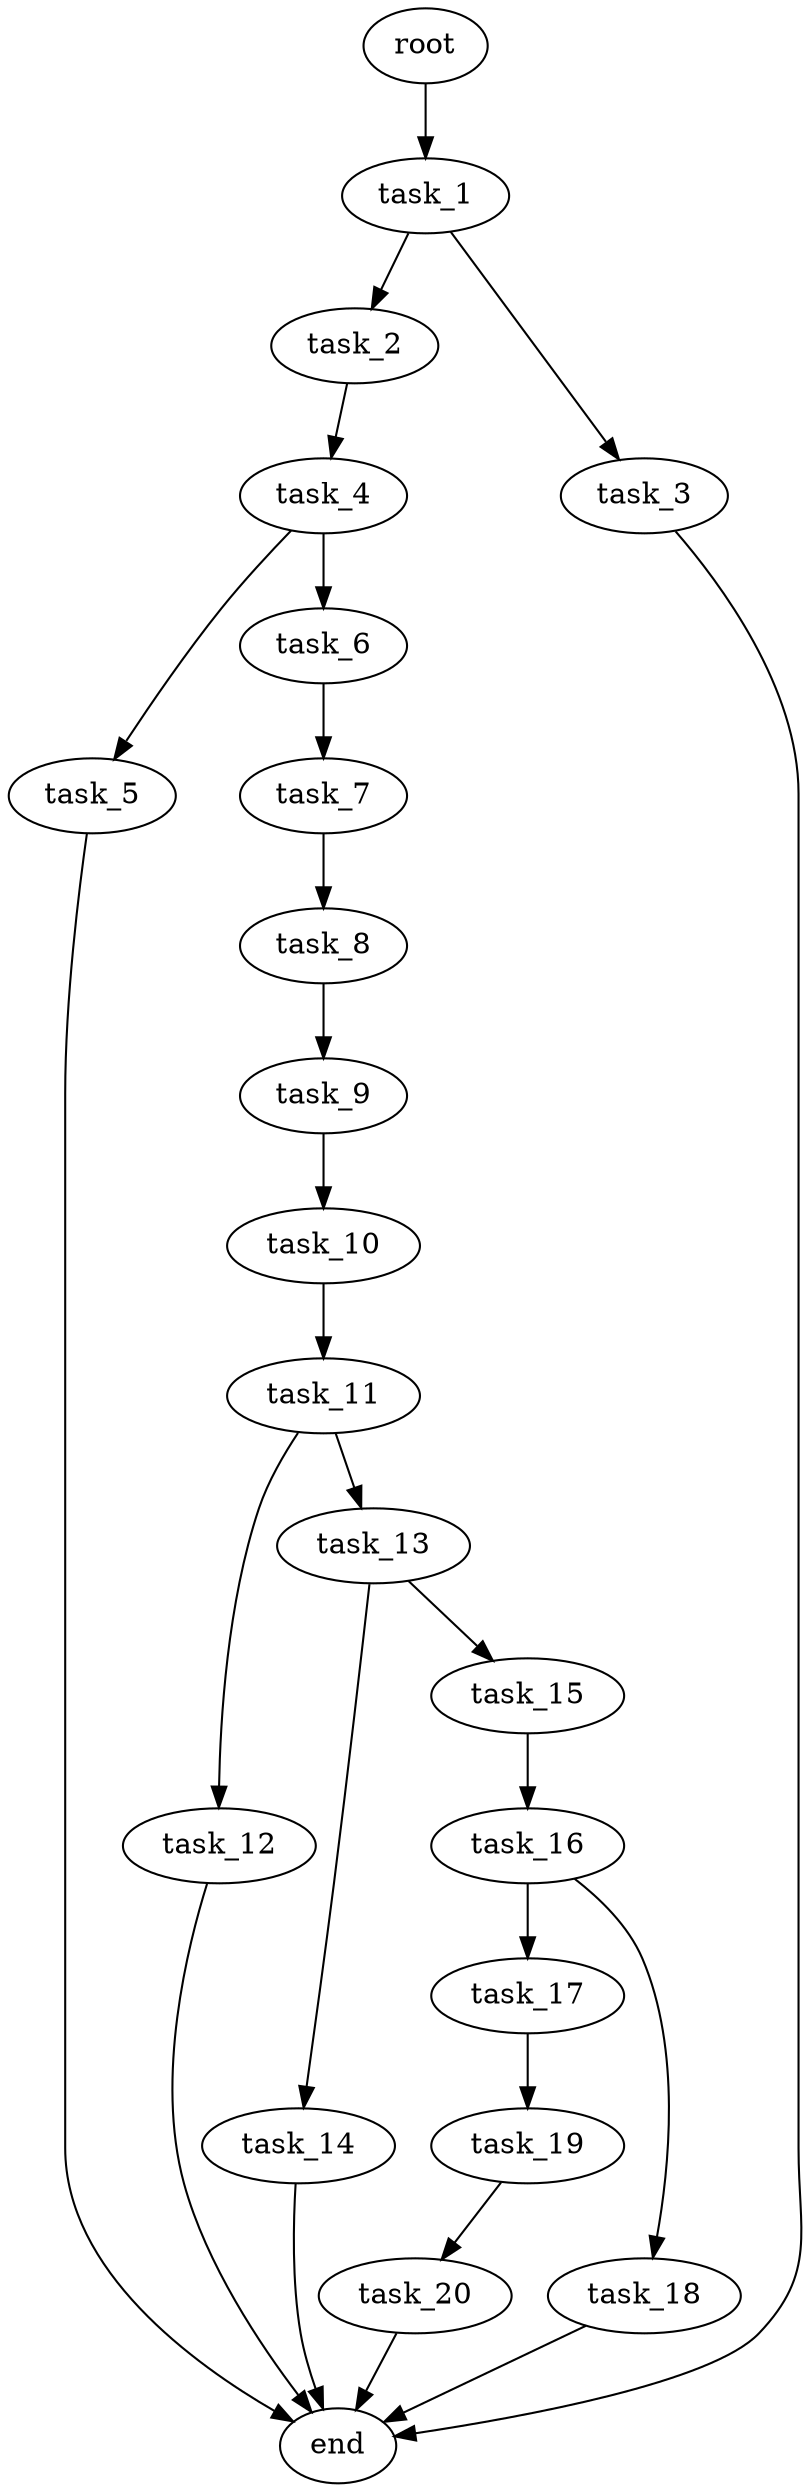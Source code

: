 digraph G {
  root [size="0.000000e+00"];
  task_1 [size="7.285722e+10"];
  task_2 [size="3.137459e+10"];
  task_3 [size="6.062482e+10"];
  task_4 [size="5.114719e+10"];
  task_5 [size="3.852569e+10"];
  task_6 [size="5.766304e+10"];
  task_7 [size="2.547970e+10"];
  task_8 [size="7.088144e+10"];
  task_9 [size="1.791109e+08"];
  task_10 [size="9.255826e+10"];
  task_11 [size="5.384982e+10"];
  task_12 [size="7.194581e+10"];
  task_13 [size="7.419759e+10"];
  task_14 [size="6.706614e+10"];
  task_15 [size="3.642850e+10"];
  task_16 [size="7.006681e+09"];
  task_17 [size="6.642713e+10"];
  task_18 [size="3.302670e+10"];
  task_19 [size="3.139843e+10"];
  task_20 [size="8.480305e+10"];
  end [size="0.000000e+00"];

  root -> task_1 [size="1.000000e-12"];
  task_1 -> task_2 [size="3.137459e+08"];
  task_1 -> task_3 [size="6.062482e+08"];
  task_2 -> task_4 [size="5.114719e+08"];
  task_3 -> end [size="1.000000e-12"];
  task_4 -> task_5 [size="3.852569e+08"];
  task_4 -> task_6 [size="5.766304e+08"];
  task_5 -> end [size="1.000000e-12"];
  task_6 -> task_7 [size="2.547970e+08"];
  task_7 -> task_8 [size="7.088144e+08"];
  task_8 -> task_9 [size="1.791109e+06"];
  task_9 -> task_10 [size="9.255826e+08"];
  task_10 -> task_11 [size="5.384982e+08"];
  task_11 -> task_12 [size="7.194581e+08"];
  task_11 -> task_13 [size="7.419759e+08"];
  task_12 -> end [size="1.000000e-12"];
  task_13 -> task_14 [size="6.706614e+08"];
  task_13 -> task_15 [size="3.642850e+08"];
  task_14 -> end [size="1.000000e-12"];
  task_15 -> task_16 [size="7.006681e+07"];
  task_16 -> task_17 [size="6.642713e+08"];
  task_16 -> task_18 [size="3.302670e+08"];
  task_17 -> task_19 [size="3.139843e+08"];
  task_18 -> end [size="1.000000e-12"];
  task_19 -> task_20 [size="8.480305e+08"];
  task_20 -> end [size="1.000000e-12"];
}
